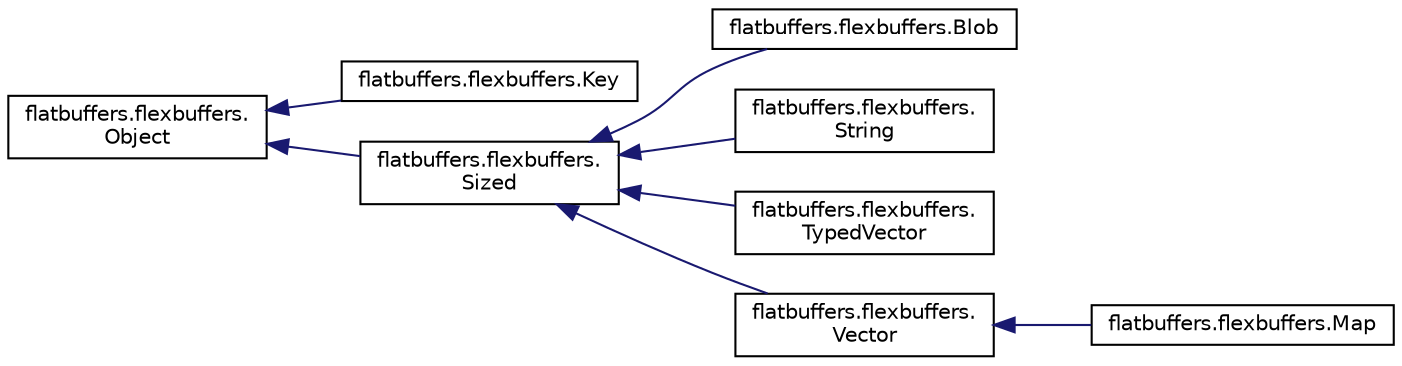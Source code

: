 digraph "Graphical Class Hierarchy"
{
 // LATEX_PDF_SIZE
  edge [fontname="Helvetica",fontsize="10",labelfontname="Helvetica",labelfontsize="10"];
  node [fontname="Helvetica",fontsize="10",shape=record];
  rankdir="LR";
  Node0 [label="flatbuffers.flexbuffers.\lObject",height=0.2,width=0.4,color="black", fillcolor="white", style="filled",URL="$classflatbuffers_1_1flexbuffers_1_1Object.html",tooltip=" "];
  Node0 -> Node1 [dir="back",color="midnightblue",fontsize="10",style="solid",fontname="Helvetica"];
  Node1 [label="flatbuffers.flexbuffers.Key",height=0.2,width=0.4,color="black", fillcolor="white", style="filled",URL="$classflatbuffers_1_1flexbuffers_1_1Key.html",tooltip=" "];
  Node0 -> Node2 [dir="back",color="midnightblue",fontsize="10",style="solid",fontname="Helvetica"];
  Node2 [label="flatbuffers.flexbuffers.\lSized",height=0.2,width=0.4,color="black", fillcolor="white", style="filled",URL="$classflatbuffers_1_1flexbuffers_1_1Sized.html",tooltip=" "];
  Node2 -> Node3 [dir="back",color="midnightblue",fontsize="10",style="solid",fontname="Helvetica"];
  Node3 [label="flatbuffers.flexbuffers.Blob",height=0.2,width=0.4,color="black", fillcolor="white", style="filled",URL="$classflatbuffers_1_1flexbuffers_1_1Blob.html",tooltip=" "];
  Node2 -> Node4 [dir="back",color="midnightblue",fontsize="10",style="solid",fontname="Helvetica"];
  Node4 [label="flatbuffers.flexbuffers.\lString",height=0.2,width=0.4,color="black", fillcolor="white", style="filled",URL="$classflatbuffers_1_1flexbuffers_1_1String.html",tooltip=" "];
  Node2 -> Node5 [dir="back",color="midnightblue",fontsize="10",style="solid",fontname="Helvetica"];
  Node5 [label="flatbuffers.flexbuffers.\lTypedVector",height=0.2,width=0.4,color="black", fillcolor="white", style="filled",URL="$classflatbuffers_1_1flexbuffers_1_1TypedVector.html",tooltip=" "];
  Node2 -> Node6 [dir="back",color="midnightblue",fontsize="10",style="solid",fontname="Helvetica"];
  Node6 [label="flatbuffers.flexbuffers.\lVector",height=0.2,width=0.4,color="black", fillcolor="white", style="filled",URL="$classflatbuffers_1_1flexbuffers_1_1Vector.html",tooltip=" "];
  Node6 -> Node7 [dir="back",color="midnightblue",fontsize="10",style="solid",fontname="Helvetica"];
  Node7 [label="flatbuffers.flexbuffers.Map",height=0.2,width=0.4,color="black", fillcolor="white", style="filled",URL="$classflatbuffers_1_1flexbuffers_1_1Map.html",tooltip=" "];
}
